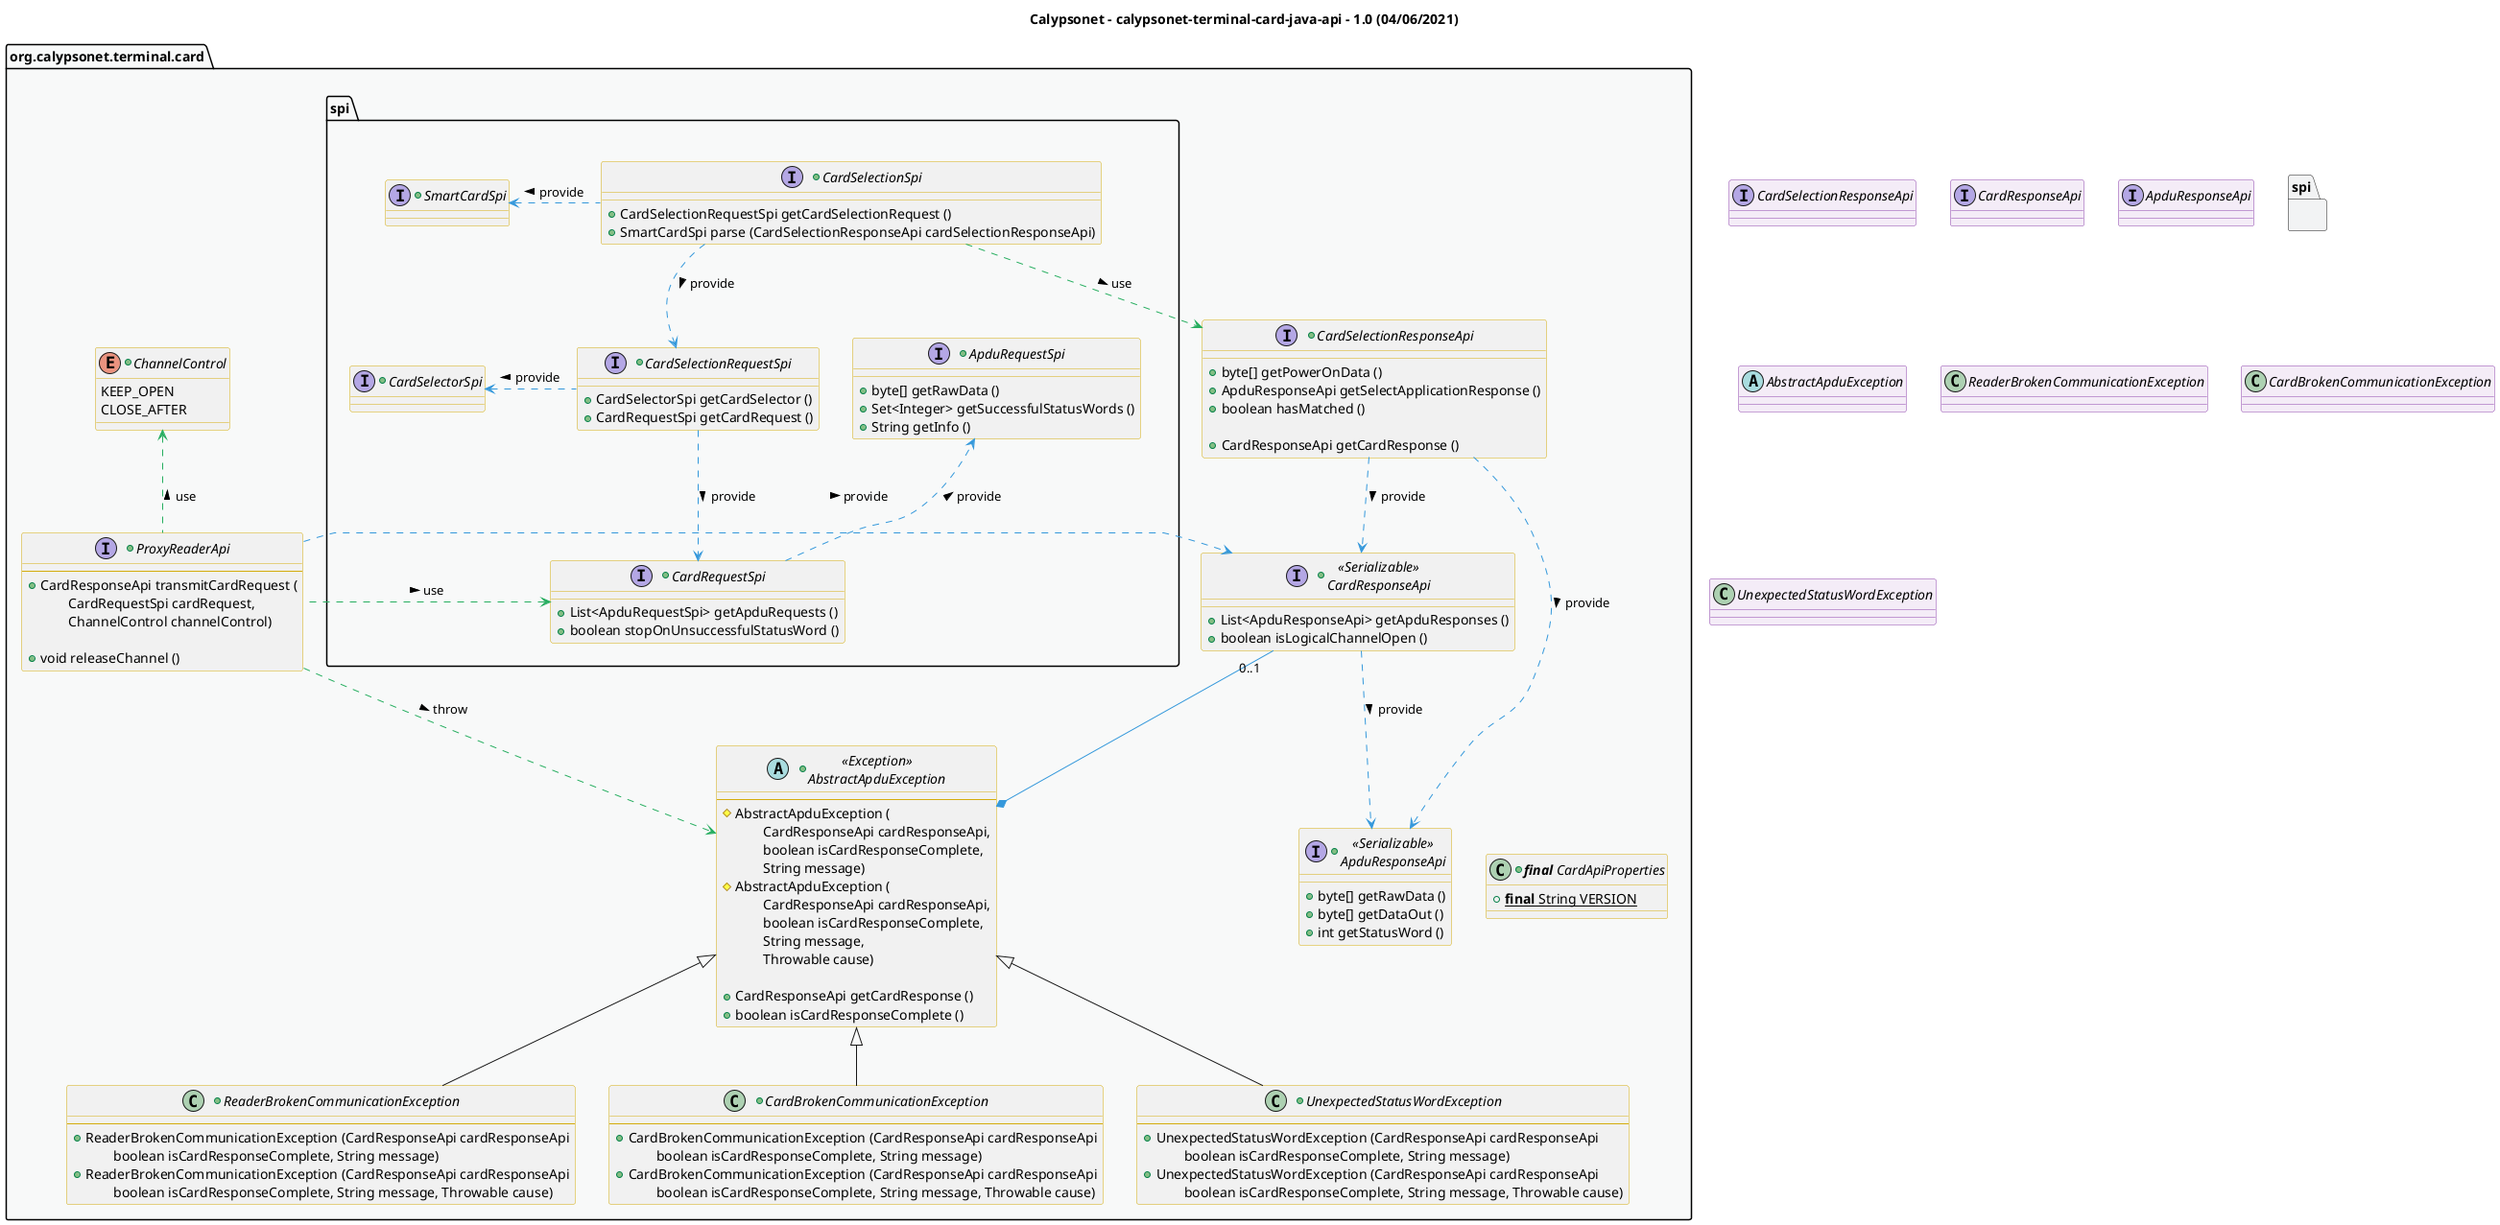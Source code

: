@startuml
title
        Calypsonet - calypsonet-terminal-card-java-api - 1.0 (04/06/2021)
end title

' == THEME ==

'Couleurs issues de : https://htmlcolorcodes.com/fr/tableau-de-couleur/tableau-de-couleur-design-plat/
!define C_GREY1 F8F9F9
!define C_GREY2 F2F3F4
!define C_GREY3 E5E7E9
!define C_GREY4 D7DBDD
!define C_GREY5 CACFD2
!define C_GREY6 BDC3C7
!define C_LINK 3498DB
!define C_USE 27AE60

skinparam Shadowing false
skinparam ClassFontStyle italic
skinparam ClassBorderColor #D4AC0D
skinparam stereotypeABorderColor #A9DCDF
skinparam stereotypeIBorderColor #B4A7E5
skinparam stereotypeCBorderColor #ADD1B2
skinparam stereotypeEBorderColor #EB93DF
' Red
skinparam ClassBackgroundColor<<red>> #FDEDEC
skinparam ClassBorderColor<<red>> #E74C3C
hide <<red>> stereotype
' Purple
skinparam ClassBackgroundColor<<purple>> #F4ECF7
skinparam ClassBorderColor<<purple>> #8E44AD
hide <<purple>> stereotype
' blue
skinparam ClassBackgroundColor<<blue>> #EBF5FB
skinparam ClassBorderColor<<blue>> #3498DB
hide <<blue>> stereotype
' Green
skinparam ClassBackgroundColor<<green>> #E9F7EF
skinparam ClassBorderColor<<green>> #27AE60
hide <<green>> stereotype
' Grey
skinparam ClassBackgroundColor<<grey>> #EAECEE
skinparam ClassBorderColor<<grey>> #2C3E50
hide <<grey>> stereotype

' == CONTENT ==

package "org.calypsonet.terminal.card" as api {
    ' SPI
    package spi {
        +interface CardSelectionSpi {
            +CardSelectionRequestSpi getCardSelectionRequest ()
            +SmartCardSpi parse (CardSelectionResponseApi cardSelectionResponseApi)
        }
        +interface CardSelectorSpi {
        }
        +interface SmartCardSpi {
        }
        ' REQUEST
        together {
            +interface CardSelectionRequestSpi {
                +CardSelectorSpi getCardSelector ()
                +CardRequestSpi getCardRequest ()
            }
            +interface CardRequestSpi {
                +List<ApduRequestSpi> getApduRequests ()
                +boolean stopOnUnsuccessfulStatusWord ()
            }
            +interface ApduRequestSpi {
                +byte[] getRawData ()
                +Set<Integer> getSuccessfulStatusWords ()
                +String getInfo ()
            }
        }
    }
    +interface ProxyReaderApi {
        --
        +CardResponseApi transmitCardRequest (
            \tCardRequestSpi cardRequest,
            \tChannelControl channelControl)

        +void releaseChannel ()
    }
    +enum ChannelControl {
        KEEP_OPEN
        CLOSE_AFTER
    }
    ' RESPONSE
    together {
        +class "**final** CardApiProperties" as ApiProperties {
            +{static} **final** String VERSION
        }
        +interface CardSelectionResponseApi {
            +byte[] getPowerOnData ()
            +ApduResponseApi getSelectApplicationResponse ()
            +boolean hasMatched ()

            +CardResponseApi getCardResponse ()
        }
        +interface "<<Serializable>>\nCardResponseApi" as CardResponseApi {
            +List<ApduResponseApi> getApduResponses ()
            +boolean isLogicalChannelOpen ()
        }
        +interface "<<Serializable>>\nApduResponseApi" as ApduResponseApi {
            +byte[] getRawData ()
            +byte[] getDataOut ()
            +int getStatusWord ()
        }
    }
    +abstract class "<<Exception>>\nAbstractApduException" as AbstractApduException {
        --
        #AbstractApduException (
            \tCardResponseApi cardResponseApi,
            \tboolean isCardResponseComplete,
            \tString message)
        #AbstractApduException (
            \tCardResponseApi cardResponseApi,
            \tboolean isCardResponseComplete,
            \tString message,
            \tThrowable cause)

        +CardResponseApi getCardResponse ()
        +boolean isCardResponseComplete ()
    }
    +class ReaderBrokenCommunicationException extends AbstractApduException {
        --
        +ReaderBrokenCommunicationException (CardResponseApi cardResponseApi
            \tboolean isCardResponseComplete, String message)
        +ReaderBrokenCommunicationException (CardResponseApi cardResponseApi
            \tboolean isCardResponseComplete, String message, Throwable cause)
    }
    +class CardBrokenCommunicationException extends AbstractApduException {
        --
        +CardBrokenCommunicationException (CardResponseApi cardResponseApi
            \tboolean isCardResponseComplete, String message)
        +CardBrokenCommunicationException (CardResponseApi cardResponseApi
            \tboolean isCardResponseComplete, String message, Throwable cause)
    }
    +class UnexpectedStatusWordException extends AbstractApduException {
        --
        +UnexpectedStatusWordException (CardResponseApi cardResponseApi
            \tboolean isCardResponseComplete, String message)
        +UnexpectedStatusWordException (CardResponseApi cardResponseApi
            \tboolean isCardResponseComplete, String message, Throwable cause)
    }
}

' Associations

CardSelectionSpi .left.> SmartCardSpi #C_LINK : provide >
CardSelectionSpi ..> CardSelectionRequestSpi #C_LINK : provide >
CardSelectionSpi ..> CardSelectionResponseApi #C_USE : use >

CardSelectionRequestSpi .left.> CardSelectorSpi #C_LINK : provide >
CardSelectionRequestSpi ..> CardRequestSpi #C_LINK : provide >

CardRequestSpi ..> ApduRequestSpi #C_LINK : provide >

CardSelectionResponseApi ..> ApduResponseApi #C_LINK : provide >
CardSelectionResponseApi ..> CardResponseApi #C_LINK : provide >

CardResponseApi ..> ApduResponseApi #C_LINK : provide >

AbstractApduException *-up- "0..1" CardResponseApi #C_LINK

ProxyReaderApi .left.> CardRequestSpi #C_USE : use >
ProxyReaderApi .up.> ChannelControl #C_USE : use >

ProxyReaderApi .right.> CardResponseApi #C_LINK : provide >
ProxyReaderApi ..> AbstractApduException #C_USE : throw >

' == LAYOUT ==

ApiProperties -[hidden]left- CardSelectionResponseApi
spi -[hidden]- CardSelectionResponseApi

' == STYLE ==

package api #C_GREY1 {}
package spi #C_GREY2 {}

interface CardSelectionResponseApi <<purple>>
interface CardResponseApi <<purple>>
interface ApduResponseApi <<purple>>
abstract class AbstractApduException <<purple>>
class ReaderBrokenCommunicationException <<purple>>
class CardBrokenCommunicationException <<purple>>
class UnexpectedStatusWordException <<purple>>

@enduml